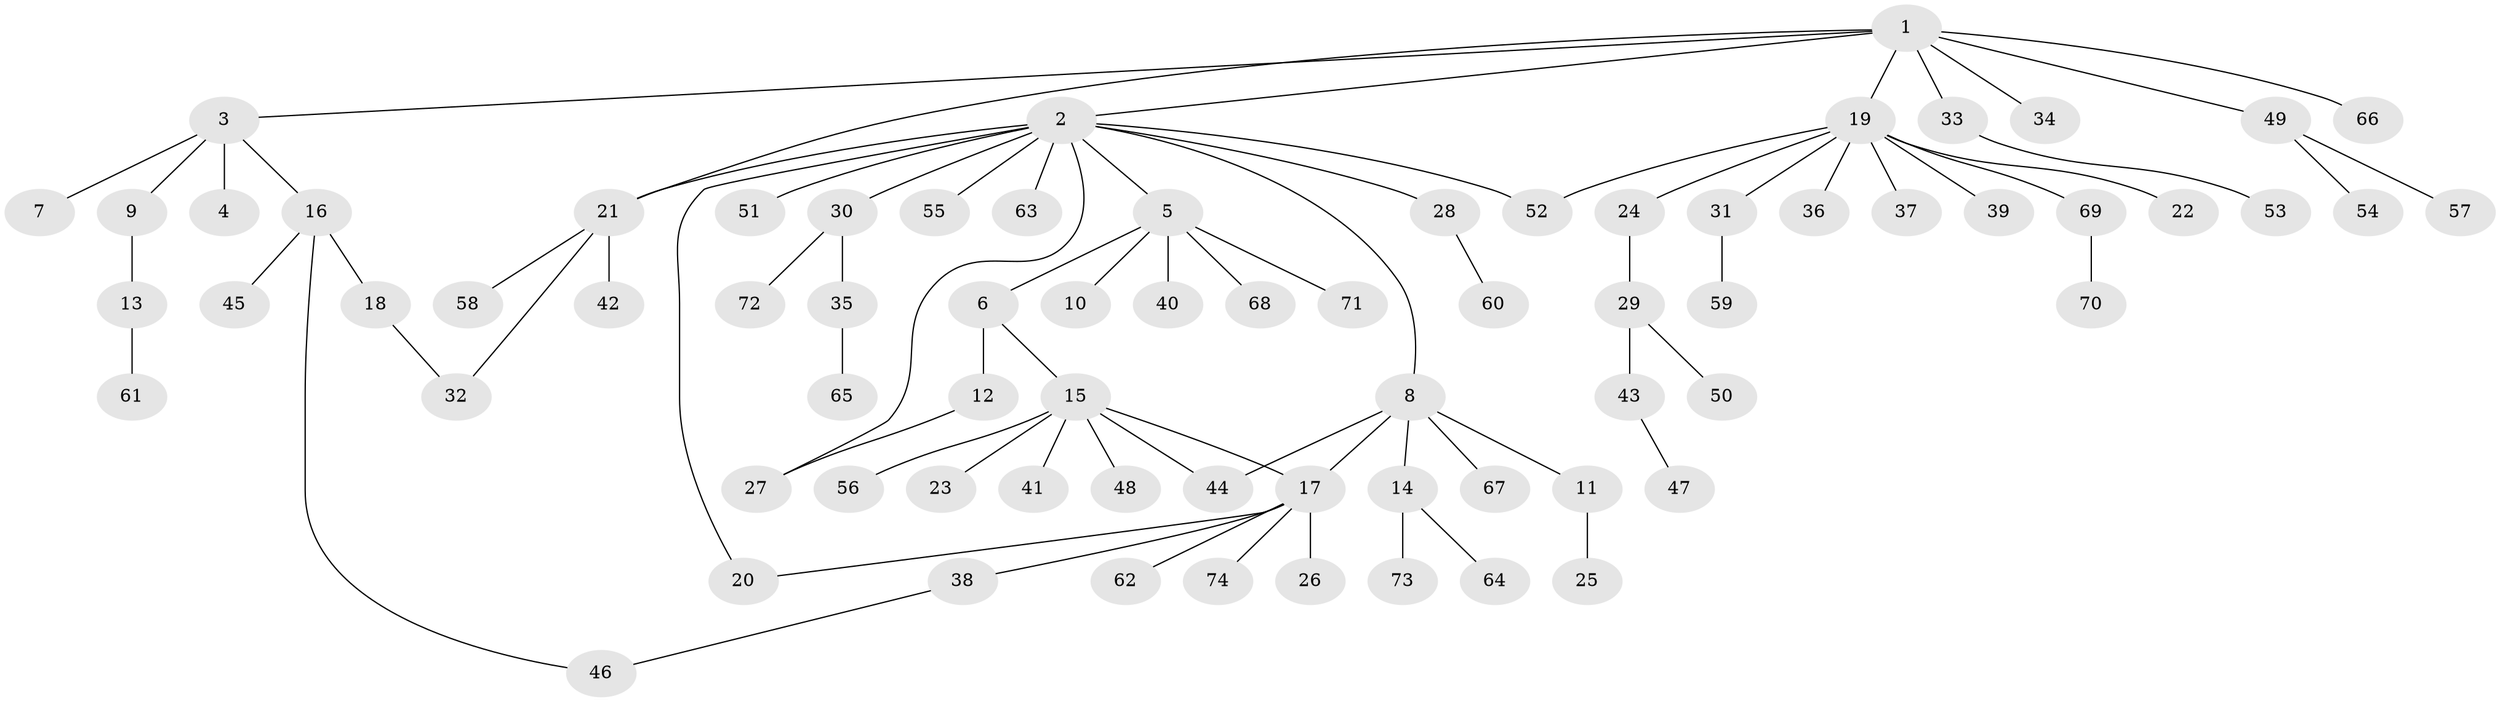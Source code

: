 // coarse degree distribution, {7: 0.07547169811320754, 12: 0.018867924528301886, 5: 0.03773584905660377, 1: 0.6415094339622641, 3: 0.05660377358490566, 2: 0.1320754716981132, 9: 0.018867924528301886, 4: 0.018867924528301886}
// Generated by graph-tools (version 1.1) at 2025/51/02/27/25 19:51:56]
// undirected, 74 vertices, 81 edges
graph export_dot {
graph [start="1"]
  node [color=gray90,style=filled];
  1;
  2;
  3;
  4;
  5;
  6;
  7;
  8;
  9;
  10;
  11;
  12;
  13;
  14;
  15;
  16;
  17;
  18;
  19;
  20;
  21;
  22;
  23;
  24;
  25;
  26;
  27;
  28;
  29;
  30;
  31;
  32;
  33;
  34;
  35;
  36;
  37;
  38;
  39;
  40;
  41;
  42;
  43;
  44;
  45;
  46;
  47;
  48;
  49;
  50;
  51;
  52;
  53;
  54;
  55;
  56;
  57;
  58;
  59;
  60;
  61;
  62;
  63;
  64;
  65;
  66;
  67;
  68;
  69;
  70;
  71;
  72;
  73;
  74;
  1 -- 2;
  1 -- 3;
  1 -- 19;
  1 -- 21;
  1 -- 33;
  1 -- 34;
  1 -- 49;
  1 -- 66;
  2 -- 5;
  2 -- 8;
  2 -- 20;
  2 -- 21;
  2 -- 27;
  2 -- 28;
  2 -- 30;
  2 -- 51;
  2 -- 52;
  2 -- 55;
  2 -- 63;
  3 -- 4;
  3 -- 7;
  3 -- 9;
  3 -- 16;
  5 -- 6;
  5 -- 10;
  5 -- 40;
  5 -- 68;
  5 -- 71;
  6 -- 12;
  6 -- 15;
  8 -- 11;
  8 -- 14;
  8 -- 17;
  8 -- 44;
  8 -- 67;
  9 -- 13;
  11 -- 25;
  12 -- 27;
  13 -- 61;
  14 -- 64;
  14 -- 73;
  15 -- 17;
  15 -- 23;
  15 -- 41;
  15 -- 44;
  15 -- 48;
  15 -- 56;
  16 -- 18;
  16 -- 45;
  16 -- 46;
  17 -- 20;
  17 -- 26;
  17 -- 38;
  17 -- 62;
  17 -- 74;
  18 -- 32;
  19 -- 22;
  19 -- 24;
  19 -- 31;
  19 -- 36;
  19 -- 37;
  19 -- 39;
  19 -- 52;
  19 -- 69;
  21 -- 32;
  21 -- 42;
  21 -- 58;
  24 -- 29;
  28 -- 60;
  29 -- 43;
  29 -- 50;
  30 -- 35;
  30 -- 72;
  31 -- 59;
  33 -- 53;
  35 -- 65;
  38 -- 46;
  43 -- 47;
  49 -- 54;
  49 -- 57;
  69 -- 70;
}
